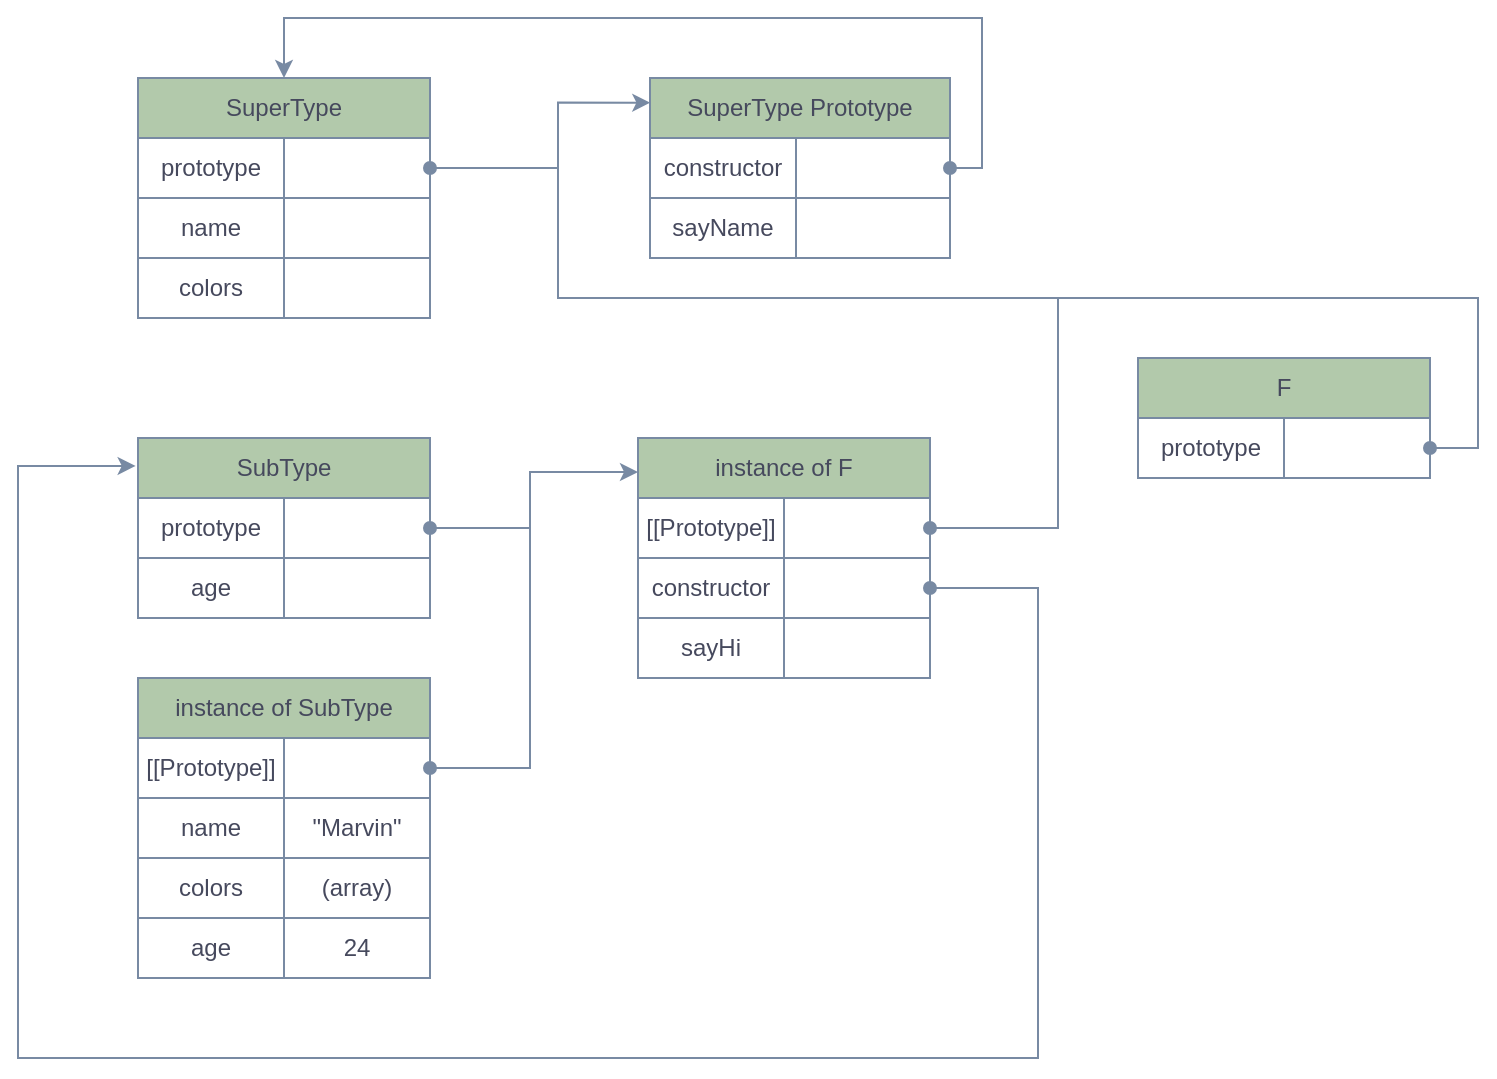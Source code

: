<mxfile version="13.5.3" type="github"><diagram id="C5RBs43oDa-KdzZeNtuy" name="Page-1"><mxGraphModel dx="830" dy="438" grid="1" gridSize="10" guides="1" tooltips="1" connect="1" arrows="1" fold="1" page="1" pageScale="1" pageWidth="827" pageHeight="1169" math="0" shadow="0"><root><mxCell id="WIyWlLk6GJQsqaUBKTNV-0"/><mxCell id="WIyWlLk6GJQsqaUBKTNV-1" parent="WIyWlLk6GJQsqaUBKTNV-0"/><mxCell id="9sTusWgANwiGe1YFZtQm-15" style="edgeStyle=orthogonalEdgeStyle;rounded=0;orthogonalLoop=1;jettySize=auto;html=1;entryX=0.5;entryY=0;entryDx=0;entryDy=0;startArrow=oval;startFill=1;sourcePerimeterSpacing=0;strokeColor=#788AA3;fontColor=#46495D;" parent="WIyWlLk6GJQsqaUBKTNV-1" edge="1"><mxGeometry relative="1" as="geometry"><mxPoint x="110" y="92" as="targetPoint"/><Array as="points"><mxPoint x="450" y="131"/><mxPoint x="450" y="50"/><mxPoint x="110" y="50"/></Array></mxGeometry></mxCell><mxCell id="9sTusWgANwiGe1YFZtQm-81" style="edgeStyle=orthogonalEdgeStyle;rounded=0;orthogonalLoop=1;jettySize=auto;html=1;exitX=1;exitY=0.5;exitDx=0;exitDy=0;startArrow=oval;startFill=1;sourcePerimeterSpacing=0;entryX=0.5;entryY=0;entryDx=0;entryDy=0;strokeColor=#788AA3;fontColor=#46495D;" parent="WIyWlLk6GJQsqaUBKTNV-1" source="9sTusWgANwiGe1YFZtQm-43" target="9sTusWgANwiGe1YFZtQm-24" edge="1"><mxGeometry relative="1" as="geometry"><mxPoint x="183" y="70" as="targetPoint"/><Array as="points"><mxPoint x="532" y="115"/><mxPoint x="532" y="40"/><mxPoint x="183" y="40"/></Array></mxGeometry></mxCell><mxCell id="9sTusWgANwiGe1YFZtQm-82" style="edgeStyle=orthogonalEdgeStyle;rounded=0;orthogonalLoop=1;jettySize=auto;html=1;exitX=1;exitY=0.5;exitDx=0;exitDy=0;startArrow=oval;startFill=1;sourcePerimeterSpacing=0;strokeColor=#788AA3;fontColor=#46495D;" parent="WIyWlLk6GJQsqaUBKTNV-1" source="9sTusWgANwiGe1YFZtQm-64" edge="1"><mxGeometry relative="1" as="geometry"><Array as="points"><mxPoint x="306" y="295"/><mxPoint x="306" y="267"/></Array><mxPoint x="360" y="267" as="targetPoint"/></mxGeometry></mxCell><mxCell id="9sTusWgANwiGe1YFZtQm-80" style="edgeStyle=orthogonalEdgeStyle;rounded=0;orthogonalLoop=1;jettySize=auto;html=1;exitX=1;exitY=0.5;exitDx=0;exitDy=0;entryX=0.001;entryY=0.137;entryDx=0;entryDy=0;entryPerimeter=0;startArrow=oval;startFill=1;sourcePerimeterSpacing=0;strokeColor=#788AA3;fontColor=#46495D;" parent="WIyWlLk6GJQsqaUBKTNV-1" source="9sTusWgANwiGe1YFZtQm-29" target="9sTusWgANwiGe1YFZtQm-43" edge="1"><mxGeometry relative="1" as="geometry"><Array as="points"><mxPoint x="320" y="115"/><mxPoint x="320" y="82"/></Array></mxGeometry></mxCell><mxCell id="9sTusWgANwiGe1YFZtQm-97" style="edgeStyle=orthogonalEdgeStyle;rounded=0;orthogonalLoop=1;jettySize=auto;html=1;exitX=1;exitY=0.5;exitDx=0;exitDy=0;startArrow=oval;startFill=1;sourcePerimeterSpacing=0;endArrow=none;endFill=0;strokeColor=#788AA3;fontColor=#46495D;" parent="WIyWlLk6GJQsqaUBKTNV-1" source="9sTusWgANwiGe1YFZtQm-54" edge="1"><mxGeometry relative="1" as="geometry"><mxPoint x="306" y="290" as="targetPoint"/><Array as="points"><mxPoint x="306" y="415"/></Array></mxGeometry></mxCell><mxCell id="9sTusWgANwiGe1YFZtQm-43" value="&lt;span style=&quot;font-weight: 400&quot;&gt;SuperType Prototype&lt;/span&gt;" style="shape=table;html=1;whiteSpace=wrap;startSize=30;container=1;collapsible=0;childLayout=tableLayout;fontStyle=1;align=center;strokeColor=#788AA3;fillColor=#B2C9AB;fontColor=#46495D;" parent="WIyWlLk6GJQsqaUBKTNV-1" vertex="1"><mxGeometry x="366" y="70" width="150" height="90" as="geometry"/></mxCell><mxCell id="9sTusWgANwiGe1YFZtQm-44" value="" style="shape=partialRectangle;html=1;whiteSpace=wrap;collapsible=0;dropTarget=0;pointerEvents=0;fillColor=none;top=0;left=0;bottom=0;right=0;points=[[0,0.5],[1,0.5]];portConstraint=eastwest;strokeColor=#788AA3;fontColor=#46495D;" parent="9sTusWgANwiGe1YFZtQm-43" vertex="1"><mxGeometry y="30" width="150" height="30" as="geometry"/></mxCell><mxCell id="9sTusWgANwiGe1YFZtQm-45" value="&lt;span style=&quot;text-align: left&quot;&gt;constructor&lt;/span&gt;" style="shape=partialRectangle;html=1;whiteSpace=wrap;connectable=0;fillColor=none;top=0;left=0;bottom=0;right=0;overflow=hidden;strokeColor=#788AA3;fontColor=#46495D;" parent="9sTusWgANwiGe1YFZtQm-44" vertex="1"><mxGeometry width="73" height="30" as="geometry"/></mxCell><mxCell id="9sTusWgANwiGe1YFZtQm-46" value="" style="shape=partialRectangle;html=1;whiteSpace=wrap;connectable=0;fillColor=none;top=0;left=0;bottom=0;right=0;overflow=hidden;strokeColor=#788AA3;fontColor=#46495D;" parent="9sTusWgANwiGe1YFZtQm-44" vertex="1"><mxGeometry x="73" width="77" height="30" as="geometry"/></mxCell><mxCell id="9sTusWgANwiGe1YFZtQm-47" value="" style="shape=partialRectangle;html=1;whiteSpace=wrap;collapsible=0;dropTarget=0;pointerEvents=0;fillColor=none;top=0;left=0;bottom=0;right=0;points=[[0,0.5],[1,0.5]];portConstraint=eastwest;strokeColor=#788AA3;fontColor=#46495D;" parent="9sTusWgANwiGe1YFZtQm-43" vertex="1"><mxGeometry y="60" width="150" height="30" as="geometry"/></mxCell><mxCell id="9sTusWgANwiGe1YFZtQm-48" value="&lt;span style=&quot;text-align: left&quot;&gt;sayName&lt;/span&gt;" style="shape=partialRectangle;html=1;whiteSpace=wrap;connectable=0;fillColor=none;top=0;left=0;bottom=0;right=0;overflow=hidden;strokeColor=#788AA3;fontColor=#46495D;" parent="9sTusWgANwiGe1YFZtQm-47" vertex="1"><mxGeometry width="73" height="30" as="geometry"/></mxCell><mxCell id="9sTusWgANwiGe1YFZtQm-49" value="" style="shape=partialRectangle;html=1;whiteSpace=wrap;connectable=0;fillColor=none;top=0;left=0;bottom=0;right=0;overflow=hidden;strokeColor=#788AA3;fontColor=#46495D;" parent="9sTusWgANwiGe1YFZtQm-47" vertex="1"><mxGeometry x="73" width="77" height="30" as="geometry"/></mxCell><mxCell id="9sTusWgANwiGe1YFZtQm-24" value="&lt;span style=&quot;font-weight: 400&quot;&gt;SuperType&lt;/span&gt;" style="shape=table;html=1;whiteSpace=wrap;startSize=30;container=1;collapsible=0;childLayout=tableLayout;fontStyle=1;align=center;strokeColor=#788AA3;fillColor=#B2C9AB;fontColor=#46495D;" parent="WIyWlLk6GJQsqaUBKTNV-1" vertex="1"><mxGeometry x="110" y="70" width="146" height="120" as="geometry"/></mxCell><mxCell id="9sTusWgANwiGe1YFZtQm-29" value="" style="shape=partialRectangle;html=1;whiteSpace=wrap;collapsible=0;dropTarget=0;pointerEvents=0;fillColor=none;top=0;left=0;bottom=0;right=0;points=[[0,0.5],[1,0.5]];portConstraint=eastwest;strokeColor=#788AA3;fontColor=#46495D;" parent="9sTusWgANwiGe1YFZtQm-24" vertex="1"><mxGeometry y="30" width="146" height="30" as="geometry"/></mxCell><mxCell id="9sTusWgANwiGe1YFZtQm-30" value="&lt;span style=&quot;text-align: left&quot;&gt;prototype&lt;/span&gt;" style="shape=partialRectangle;html=1;whiteSpace=wrap;connectable=0;fillColor=none;top=0;left=0;bottom=0;right=0;overflow=hidden;strokeColor=#788AA3;fontColor=#46495D;" parent="9sTusWgANwiGe1YFZtQm-29" vertex="1"><mxGeometry width="73" height="30" as="geometry"/></mxCell><mxCell id="9sTusWgANwiGe1YFZtQm-31" value="" style="shape=partialRectangle;html=1;whiteSpace=wrap;connectable=0;fillColor=none;top=0;left=0;bottom=0;right=0;overflow=hidden;strokeColor=#788AA3;fontColor=#46495D;" parent="9sTusWgANwiGe1YFZtQm-29" vertex="1"><mxGeometry x="73" width="73" height="30" as="geometry"/></mxCell><mxCell id="9sTusWgANwiGe1YFZtQm-83" style="shape=partialRectangle;html=1;whiteSpace=wrap;collapsible=0;dropTarget=0;pointerEvents=0;fillColor=none;top=0;left=0;bottom=0;right=0;points=[[0,0.5],[1,0.5]];portConstraint=eastwest;strokeColor=#788AA3;fontColor=#46495D;" parent="9sTusWgANwiGe1YFZtQm-24" vertex="1"><mxGeometry y="60" width="146" height="30" as="geometry"/></mxCell><mxCell id="9sTusWgANwiGe1YFZtQm-84" value="&lt;span style=&quot;text-align: left&quot;&gt;name&lt;/span&gt;" style="shape=partialRectangle;html=1;whiteSpace=wrap;connectable=0;fillColor=none;top=0;left=0;bottom=0;right=0;overflow=hidden;strokeColor=#788AA3;fontColor=#46495D;" parent="9sTusWgANwiGe1YFZtQm-83" vertex="1"><mxGeometry width="73" height="30" as="geometry"/></mxCell><mxCell id="9sTusWgANwiGe1YFZtQm-85" style="shape=partialRectangle;html=1;whiteSpace=wrap;connectable=0;fillColor=none;top=0;left=0;bottom=0;right=0;overflow=hidden;strokeColor=#788AA3;fontColor=#46495D;" parent="9sTusWgANwiGe1YFZtQm-83" vertex="1"><mxGeometry x="73" width="73" height="30" as="geometry"/></mxCell><mxCell id="9sTusWgANwiGe1YFZtQm-33" value="" style="shape=partialRectangle;html=1;whiteSpace=wrap;collapsible=0;dropTarget=0;pointerEvents=0;fillColor=none;top=0;left=0;bottom=0;right=0;points=[[0,0.5],[1,0.5]];portConstraint=eastwest;strokeColor=#788AA3;fontColor=#46495D;" parent="9sTusWgANwiGe1YFZtQm-24" vertex="1"><mxGeometry y="90" width="146" height="30" as="geometry"/></mxCell><mxCell id="9sTusWgANwiGe1YFZtQm-34" value="&lt;span style=&quot;text-align: left&quot;&gt;colors&lt;/span&gt;" style="shape=partialRectangle;html=1;whiteSpace=wrap;connectable=0;fillColor=none;top=0;left=0;bottom=0;right=0;overflow=hidden;strokeColor=#788AA3;fontColor=#46495D;" parent="9sTusWgANwiGe1YFZtQm-33" vertex="1"><mxGeometry width="73" height="30" as="geometry"/></mxCell><mxCell id="9sTusWgANwiGe1YFZtQm-35" value="" style="shape=partialRectangle;html=1;whiteSpace=wrap;connectable=0;fillColor=none;top=0;left=0;bottom=0;right=0;overflow=hidden;strokeColor=#788AA3;fontColor=#46495D;" parent="9sTusWgANwiGe1YFZtQm-33" vertex="1"><mxGeometry x="73" width="73" height="30" as="geometry"/></mxCell><mxCell id="9sTusWgANwiGe1YFZtQm-63" value="&lt;span style=&quot;font-weight: 400&quot;&gt;SubType&lt;/span&gt;" style="shape=table;html=1;whiteSpace=wrap;startSize=30;container=1;collapsible=0;childLayout=tableLayout;fontStyle=1;align=center;strokeColor=#788AA3;fillColor=#B2C9AB;fontColor=#46495D;" parent="WIyWlLk6GJQsqaUBKTNV-1" vertex="1"><mxGeometry x="110" y="250" width="146" height="90" as="geometry"/></mxCell><mxCell id="9sTusWgANwiGe1YFZtQm-64" value="" style="shape=partialRectangle;html=1;whiteSpace=wrap;collapsible=0;dropTarget=0;pointerEvents=0;fillColor=none;top=0;left=0;bottom=0;right=0;points=[[0,0.5],[1,0.5]];portConstraint=eastwest;strokeColor=#788AA3;fontColor=#46495D;" parent="9sTusWgANwiGe1YFZtQm-63" vertex="1"><mxGeometry y="30" width="146" height="30" as="geometry"/></mxCell><mxCell id="9sTusWgANwiGe1YFZtQm-65" value="&lt;span style=&quot;text-align: left&quot;&gt;prototype&lt;/span&gt;" style="shape=partialRectangle;html=1;whiteSpace=wrap;connectable=0;fillColor=none;top=0;left=0;bottom=0;right=0;overflow=hidden;verticalAlign=middle;flipV=0;strokeColor=#788AA3;fontColor=#46495D;" parent="9sTusWgANwiGe1YFZtQm-64" vertex="1"><mxGeometry width="73" height="30" as="geometry"/></mxCell><mxCell id="9sTusWgANwiGe1YFZtQm-66" value="" style="shape=partialRectangle;html=1;whiteSpace=wrap;connectable=0;fillColor=none;top=0;left=0;bottom=0;right=0;overflow=hidden;strokeColor=#788AA3;fontColor=#46495D;" parent="9sTusWgANwiGe1YFZtQm-64" vertex="1"><mxGeometry x="73" width="73" height="30" as="geometry"/></mxCell><mxCell id="9sTusWgANwiGe1YFZtQm-67" value="" style="shape=partialRectangle;html=1;whiteSpace=wrap;collapsible=0;dropTarget=0;pointerEvents=0;fillColor=none;top=0;left=0;bottom=0;right=0;points=[[0,0.5],[1,0.5]];portConstraint=eastwest;strokeColor=#788AA3;fontColor=#46495D;" parent="9sTusWgANwiGe1YFZtQm-63" vertex="1"><mxGeometry y="60" width="146" height="30" as="geometry"/></mxCell><mxCell id="9sTusWgANwiGe1YFZtQm-68" value="&lt;span style=&quot;text-align: left&quot;&gt;age&lt;/span&gt;" style="shape=partialRectangle;html=1;whiteSpace=wrap;connectable=0;fillColor=none;top=0;left=0;bottom=0;right=0;overflow=hidden;strokeColor=#788AA3;fontColor=#46495D;" parent="9sTusWgANwiGe1YFZtQm-67" vertex="1"><mxGeometry width="73" height="30" as="geometry"/></mxCell><mxCell id="9sTusWgANwiGe1YFZtQm-69" value="" style="shape=partialRectangle;html=1;whiteSpace=wrap;connectable=0;fillColor=none;top=0;left=0;bottom=0;right=0;overflow=hidden;strokeColor=#788AA3;fontColor=#46495D;" parent="9sTusWgANwiGe1YFZtQm-67" vertex="1"><mxGeometry x="73" width="73" height="30" as="geometry"/></mxCell><mxCell id="CH0dSAcO-2gED6NzPChD-7" style="edgeStyle=orthogonalEdgeStyle;rounded=0;orthogonalLoop=1;jettySize=auto;html=1;exitX=1;exitY=0.5;exitDx=0;exitDy=0;startArrow=oval;startFill=1;strokeColor=#788AA3;endArrow=none;endFill=0;" edge="1" parent="WIyWlLk6GJQsqaUBKTNV-1" source="CH0dSAcO-2gED6NzPChD-1"><mxGeometry relative="1" as="geometry"><mxPoint x="320" y="110" as="targetPoint"/><Array as="points"><mxPoint x="780" y="255"/><mxPoint x="780" y="180"/><mxPoint x="320" y="180"/></Array></mxGeometry></mxCell><mxCell id="CH0dSAcO-2gED6NzPChD-35" style="edgeStyle=orthogonalEdgeStyle;rounded=0;orthogonalLoop=1;jettySize=auto;html=1;exitX=1;exitY=0.5;exitDx=0;exitDy=0;startArrow=oval;startFill=1;endArrow=none;endFill=0;strokeColor=#788AA3;" edge="1" parent="WIyWlLk6GJQsqaUBKTNV-1" source="CH0dSAcO-2gED6NzPChD-9"><mxGeometry relative="1" as="geometry"><mxPoint x="570" y="180" as="targetPoint"/><Array as="points"><mxPoint x="570" y="295"/><mxPoint x="570" y="220"/></Array></mxGeometry></mxCell><mxCell id="CH0dSAcO-2gED6NzPChD-8" value="&lt;span style=&quot;font-weight: 400&quot;&gt;instance of F&lt;/span&gt;" style="shape=table;html=1;whiteSpace=wrap;startSize=30;container=1;collapsible=0;childLayout=tableLayout;fontStyle=1;align=center;strokeColor=#788AA3;fillColor=#B2C9AB;fontColor=#46495D;" vertex="1" parent="WIyWlLk6GJQsqaUBKTNV-1"><mxGeometry x="360" y="250" width="146" height="120" as="geometry"/></mxCell><mxCell id="CH0dSAcO-2gED6NzPChD-9" value="" style="shape=partialRectangle;html=1;whiteSpace=wrap;collapsible=0;dropTarget=0;pointerEvents=0;fillColor=none;top=0;left=0;bottom=0;right=0;points=[[0,0.5],[1,0.5]];portConstraint=eastwest;strokeColor=#788AA3;fontColor=#46495D;" vertex="1" parent="CH0dSAcO-2gED6NzPChD-8"><mxGeometry y="30" width="146" height="30" as="geometry"/></mxCell><mxCell id="CH0dSAcO-2gED6NzPChD-10" value="&lt;span style=&quot;text-align: left&quot;&gt;[[Prototype]]&lt;/span&gt;" style="shape=partialRectangle;html=1;whiteSpace=wrap;connectable=0;fillColor=none;top=0;left=0;bottom=0;right=0;overflow=hidden;strokeColor=#788AA3;fontColor=#46495D;" vertex="1" parent="CH0dSAcO-2gED6NzPChD-9"><mxGeometry width="73" height="30" as="geometry"/></mxCell><mxCell id="CH0dSAcO-2gED6NzPChD-11" value="" style="shape=partialRectangle;html=1;whiteSpace=wrap;connectable=0;fillColor=none;top=0;left=0;bottom=0;right=0;overflow=hidden;strokeColor=#788AA3;fontColor=#46495D;" vertex="1" parent="CH0dSAcO-2gED6NzPChD-9"><mxGeometry x="73" width="73" height="30" as="geometry"/></mxCell><mxCell id="CH0dSAcO-2gED6NzPChD-36" style="shape=partialRectangle;html=1;whiteSpace=wrap;collapsible=0;dropTarget=0;pointerEvents=0;fillColor=none;top=0;left=0;bottom=0;right=0;points=[[0,0.5],[1,0.5]];portConstraint=eastwest;strokeColor=#788AA3;fontColor=#46495D;" vertex="1" parent="CH0dSAcO-2gED6NzPChD-8"><mxGeometry y="60" width="146" height="30" as="geometry"/></mxCell><mxCell id="CH0dSAcO-2gED6NzPChD-37" value="&lt;span style=&quot;text-align: left&quot;&gt;constructor&lt;/span&gt;" style="shape=partialRectangle;html=1;whiteSpace=wrap;connectable=0;fillColor=none;top=0;left=0;bottom=0;right=0;overflow=hidden;strokeColor=#788AA3;fontColor=#46495D;" vertex="1" parent="CH0dSAcO-2gED6NzPChD-36"><mxGeometry width="73" height="30" as="geometry"/></mxCell><mxCell id="CH0dSAcO-2gED6NzPChD-38" style="shape=partialRectangle;html=1;whiteSpace=wrap;connectable=0;fillColor=none;top=0;left=0;bottom=0;right=0;overflow=hidden;strokeColor=#788AA3;fontColor=#46495D;" vertex="1" parent="CH0dSAcO-2gED6NzPChD-36"><mxGeometry x="73" width="73" height="30" as="geometry"/></mxCell><mxCell id="CH0dSAcO-2gED6NzPChD-39" style="shape=partialRectangle;html=1;whiteSpace=wrap;collapsible=0;dropTarget=0;pointerEvents=0;fillColor=none;top=0;left=0;bottom=0;right=0;points=[[0,0.5],[1,0.5]];portConstraint=eastwest;strokeColor=#788AA3;fontColor=#46495D;" vertex="1" parent="CH0dSAcO-2gED6NzPChD-8"><mxGeometry y="90" width="146" height="30" as="geometry"/></mxCell><mxCell id="CH0dSAcO-2gED6NzPChD-40" value="&lt;span style=&quot;text-align: left&quot;&gt;sayHi&lt;/span&gt;" style="shape=partialRectangle;html=1;whiteSpace=wrap;connectable=0;fillColor=none;top=0;left=0;bottom=0;right=0;overflow=hidden;strokeColor=#788AA3;fontColor=#46495D;" vertex="1" parent="CH0dSAcO-2gED6NzPChD-39"><mxGeometry width="73" height="30" as="geometry"/></mxCell><mxCell id="CH0dSAcO-2gED6NzPChD-41" style="shape=partialRectangle;html=1;whiteSpace=wrap;connectable=0;fillColor=none;top=0;left=0;bottom=0;right=0;overflow=hidden;strokeColor=#788AA3;fontColor=#46495D;" vertex="1" parent="CH0dSAcO-2gED6NzPChD-39"><mxGeometry x="73" width="73" height="30" as="geometry"/></mxCell><mxCell id="CH0dSAcO-2gED6NzPChD-42" style="edgeStyle=orthogonalEdgeStyle;rounded=0;orthogonalLoop=1;jettySize=auto;html=1;exitX=1;exitY=0.5;exitDx=0;exitDy=0;startArrow=oval;startFill=1;endArrow=classic;endFill=1;strokeColor=#788AA3;entryX=-0.008;entryY=0.155;entryDx=0;entryDy=0;entryPerimeter=0;" edge="1" parent="WIyWlLk6GJQsqaUBKTNV-1" source="CH0dSAcO-2gED6NzPChD-36" target="9sTusWgANwiGe1YFZtQm-63"><mxGeometry relative="1" as="geometry"><mxPoint x="80" y="260" as="targetPoint"/><Array as="points"><mxPoint x="560" y="325"/><mxPoint x="560" y="560"/><mxPoint x="50" y="560"/><mxPoint x="50" y="264"/></Array></mxGeometry></mxCell><mxCell id="9sTusWgANwiGe1YFZtQm-53" value="&lt;span style=&quot;font-weight: 400&quot;&gt;instance of SubType&lt;/span&gt;" style="shape=table;html=1;whiteSpace=wrap;startSize=30;container=1;collapsible=0;childLayout=tableLayout;fontStyle=1;align=center;strokeColor=#788AA3;fillColor=#B2C9AB;fontColor=#46495D;" parent="WIyWlLk6GJQsqaUBKTNV-1" vertex="1"><mxGeometry x="110" y="370" width="146" height="150" as="geometry"/></mxCell><mxCell id="9sTusWgANwiGe1YFZtQm-54" value="" style="shape=partialRectangle;html=1;whiteSpace=wrap;collapsible=0;dropTarget=0;pointerEvents=0;fillColor=none;top=0;left=0;bottom=0;right=0;points=[[0,0.5],[1,0.5]];portConstraint=eastwest;strokeColor=#788AA3;fontColor=#46495D;" parent="9sTusWgANwiGe1YFZtQm-53" vertex="1"><mxGeometry y="30" width="146" height="30" as="geometry"/></mxCell><mxCell id="9sTusWgANwiGe1YFZtQm-55" value="&lt;span style=&quot;text-align: left&quot;&gt;[[Prototype]]&lt;/span&gt;" style="shape=partialRectangle;html=1;whiteSpace=wrap;connectable=0;fillColor=none;top=0;left=0;bottom=0;right=0;overflow=hidden;strokeColor=#788AA3;fontColor=#46495D;" parent="9sTusWgANwiGe1YFZtQm-54" vertex="1"><mxGeometry width="73" height="30" as="geometry"/></mxCell><mxCell id="9sTusWgANwiGe1YFZtQm-56" value="" style="shape=partialRectangle;html=1;whiteSpace=wrap;connectable=0;fillColor=none;top=0;left=0;bottom=0;right=0;overflow=hidden;strokeColor=#788AA3;fontColor=#46495D;" parent="9sTusWgANwiGe1YFZtQm-54" vertex="1"><mxGeometry x="73" width="73" height="30" as="geometry"/></mxCell><mxCell id="9sTusWgANwiGe1YFZtQm-57" value="" style="shape=partialRectangle;html=1;whiteSpace=wrap;collapsible=0;dropTarget=0;pointerEvents=0;fillColor=none;top=0;left=0;bottom=0;right=0;points=[[0,0.5],[1,0.5]];portConstraint=eastwest;strokeColor=#788AA3;fontColor=#46495D;" parent="9sTusWgANwiGe1YFZtQm-53" vertex="1"><mxGeometry y="60" width="146" height="30" as="geometry"/></mxCell><mxCell id="9sTusWgANwiGe1YFZtQm-58" value="&lt;span style=&quot;text-align: left&quot;&gt;name&lt;/span&gt;" style="shape=partialRectangle;html=1;whiteSpace=wrap;connectable=0;fillColor=none;top=0;left=0;bottom=0;right=0;overflow=hidden;strokeColor=#788AA3;fontColor=#46495D;" parent="9sTusWgANwiGe1YFZtQm-57" vertex="1"><mxGeometry width="73" height="30" as="geometry"/></mxCell><mxCell id="9sTusWgANwiGe1YFZtQm-59" value="&quot;Marvin&quot;" style="shape=partialRectangle;html=1;whiteSpace=wrap;connectable=0;fillColor=none;top=0;left=0;bottom=0;right=0;overflow=hidden;strokeColor=#788AA3;fontColor=#46495D;" parent="9sTusWgANwiGe1YFZtQm-57" vertex="1"><mxGeometry x="73" width="73" height="30" as="geometry"/></mxCell><mxCell id="9sTusWgANwiGe1YFZtQm-60" style="shape=partialRectangle;html=1;whiteSpace=wrap;collapsible=0;dropTarget=0;pointerEvents=0;fillColor=none;top=0;left=0;bottom=0;right=0;points=[[0,0.5],[1,0.5]];portConstraint=eastwest;strokeColor=#788AA3;fontColor=#46495D;" parent="9sTusWgANwiGe1YFZtQm-53" vertex="1"><mxGeometry y="90" width="146" height="30" as="geometry"/></mxCell><mxCell id="9sTusWgANwiGe1YFZtQm-61" value="&lt;span&gt;colors&lt;/span&gt;" style="shape=partialRectangle;html=1;whiteSpace=wrap;connectable=0;fillColor=none;top=0;left=0;bottom=0;right=0;overflow=hidden;strokeColor=#788AA3;fontColor=#46495D;" parent="9sTusWgANwiGe1YFZtQm-60" vertex="1"><mxGeometry width="73" height="30" as="geometry"/></mxCell><mxCell id="9sTusWgANwiGe1YFZtQm-62" value="&lt;span&gt;(array)&lt;/span&gt;" style="shape=partialRectangle;html=1;whiteSpace=wrap;connectable=0;fillColor=none;top=0;left=0;bottom=0;right=0;overflow=hidden;strokeColor=#788AA3;fontColor=#46495D;" parent="9sTusWgANwiGe1YFZtQm-60" vertex="1"><mxGeometry x="73" width="73" height="30" as="geometry"/></mxCell><mxCell id="9sTusWgANwiGe1YFZtQm-94" style="shape=partialRectangle;html=1;whiteSpace=wrap;collapsible=0;dropTarget=0;pointerEvents=0;fillColor=none;top=0;left=0;bottom=0;right=0;points=[[0,0.5],[1,0.5]];portConstraint=eastwest;strokeColor=#788AA3;fontColor=#46495D;" parent="9sTusWgANwiGe1YFZtQm-53" vertex="1"><mxGeometry y="120" width="146" height="30" as="geometry"/></mxCell><mxCell id="9sTusWgANwiGe1YFZtQm-95" value="&lt;span style=&quot;text-align: left&quot;&gt;age&lt;/span&gt;" style="shape=partialRectangle;html=1;whiteSpace=wrap;connectable=0;fillColor=none;top=0;left=0;bottom=0;right=0;overflow=hidden;strokeColor=#788AA3;fontColor=#46495D;" parent="9sTusWgANwiGe1YFZtQm-94" vertex="1"><mxGeometry width="73" height="30" as="geometry"/></mxCell><mxCell id="9sTusWgANwiGe1YFZtQm-96" value="24" style="shape=partialRectangle;html=1;whiteSpace=wrap;connectable=0;fillColor=none;top=0;left=0;bottom=0;right=0;overflow=hidden;strokeColor=#788AA3;fontColor=#46495D;" parent="9sTusWgANwiGe1YFZtQm-94" vertex="1"><mxGeometry x="73" width="73" height="30" as="geometry"/></mxCell><mxCell id="CH0dSAcO-2gED6NzPChD-0" value="&lt;span style=&quot;font-weight: 400&quot;&gt;F&lt;/span&gt;" style="shape=table;html=1;whiteSpace=wrap;startSize=30;container=1;collapsible=0;childLayout=tableLayout;fontStyle=1;align=center;strokeColor=#788AA3;fillColor=#B2C9AB;fontColor=#46495D;" vertex="1" parent="WIyWlLk6GJQsqaUBKTNV-1"><mxGeometry x="610" y="210" width="146" height="60" as="geometry"/></mxCell><mxCell id="CH0dSAcO-2gED6NzPChD-1" value="" style="shape=partialRectangle;html=1;whiteSpace=wrap;collapsible=0;dropTarget=0;pointerEvents=0;fillColor=none;top=0;left=0;bottom=0;right=0;points=[[0,0.5],[1,0.5]];portConstraint=eastwest;strokeColor=#788AA3;fontColor=#46495D;" vertex="1" parent="CH0dSAcO-2gED6NzPChD-0"><mxGeometry y="30" width="146" height="30" as="geometry"/></mxCell><mxCell id="CH0dSAcO-2gED6NzPChD-2" value="&lt;span style=&quot;text-align: left&quot;&gt;prototype&lt;/span&gt;" style="shape=partialRectangle;html=1;whiteSpace=wrap;connectable=0;fillColor=none;top=0;left=0;bottom=0;right=0;overflow=hidden;verticalAlign=middle;flipV=0;strokeColor=#788AA3;fontColor=#46495D;" vertex="1" parent="CH0dSAcO-2gED6NzPChD-1"><mxGeometry width="73" height="30" as="geometry"/></mxCell><mxCell id="CH0dSAcO-2gED6NzPChD-3" value="" style="shape=partialRectangle;html=1;whiteSpace=wrap;connectable=0;fillColor=none;top=0;left=0;bottom=0;right=0;overflow=hidden;strokeColor=#788AA3;fontColor=#46495D;" vertex="1" parent="CH0dSAcO-2gED6NzPChD-1"><mxGeometry x="73" width="73" height="30" as="geometry"/></mxCell></root></mxGraphModel></diagram></mxfile>